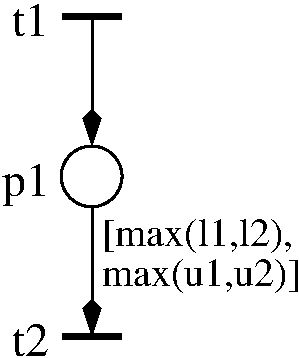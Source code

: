 #FIG 3.2
Landscape
Center
Inches
Letter  
100.00
Single
-2
1200 2
1 4 0 2 0 7 50 0 -1 0.000 1 0.0000 6897 3603 228 228 6669 3603 7125 3603
2 1 0 4 0 7 50 0 -1 0.000 0 0 -1 0 0 2
	 6675 2400 7125 2400
2 1 0 4 0 7 50 0 -1 0.000 0 0 -1 0 0 2
	 6675 4800 7125 4800
2 1 0 2 0 7 50 0 -1 0.000 0 0 -1 1 0 2
	3 1 2.00 120.00 240.00
	 6900 3825 6900 4800
2 1 0 2 0 7 50 0 -1 0.000 0 0 -1 1 0 2
	3 1 2.00 120.00 240.00
	 6900 2400 6900 3375
4 0 0 50 0 0 24 0.0000 4 255 285 6300 2550 t1\001
4 0 0 50 0 0 24 0.0000 4 330 360 6225 3750 p1\001
4 0 0 50 0 0 24 0.0000 4 255 285 6300 4950 t2\001
4 0 0 50 0 0 20 0.0000 4 255 1335 6975 4125 [max(l1,l2),\001
4 0 0 50 0 0 20 0.0000 4 255 1425 6975 4425 max(u1,u2)]\001
